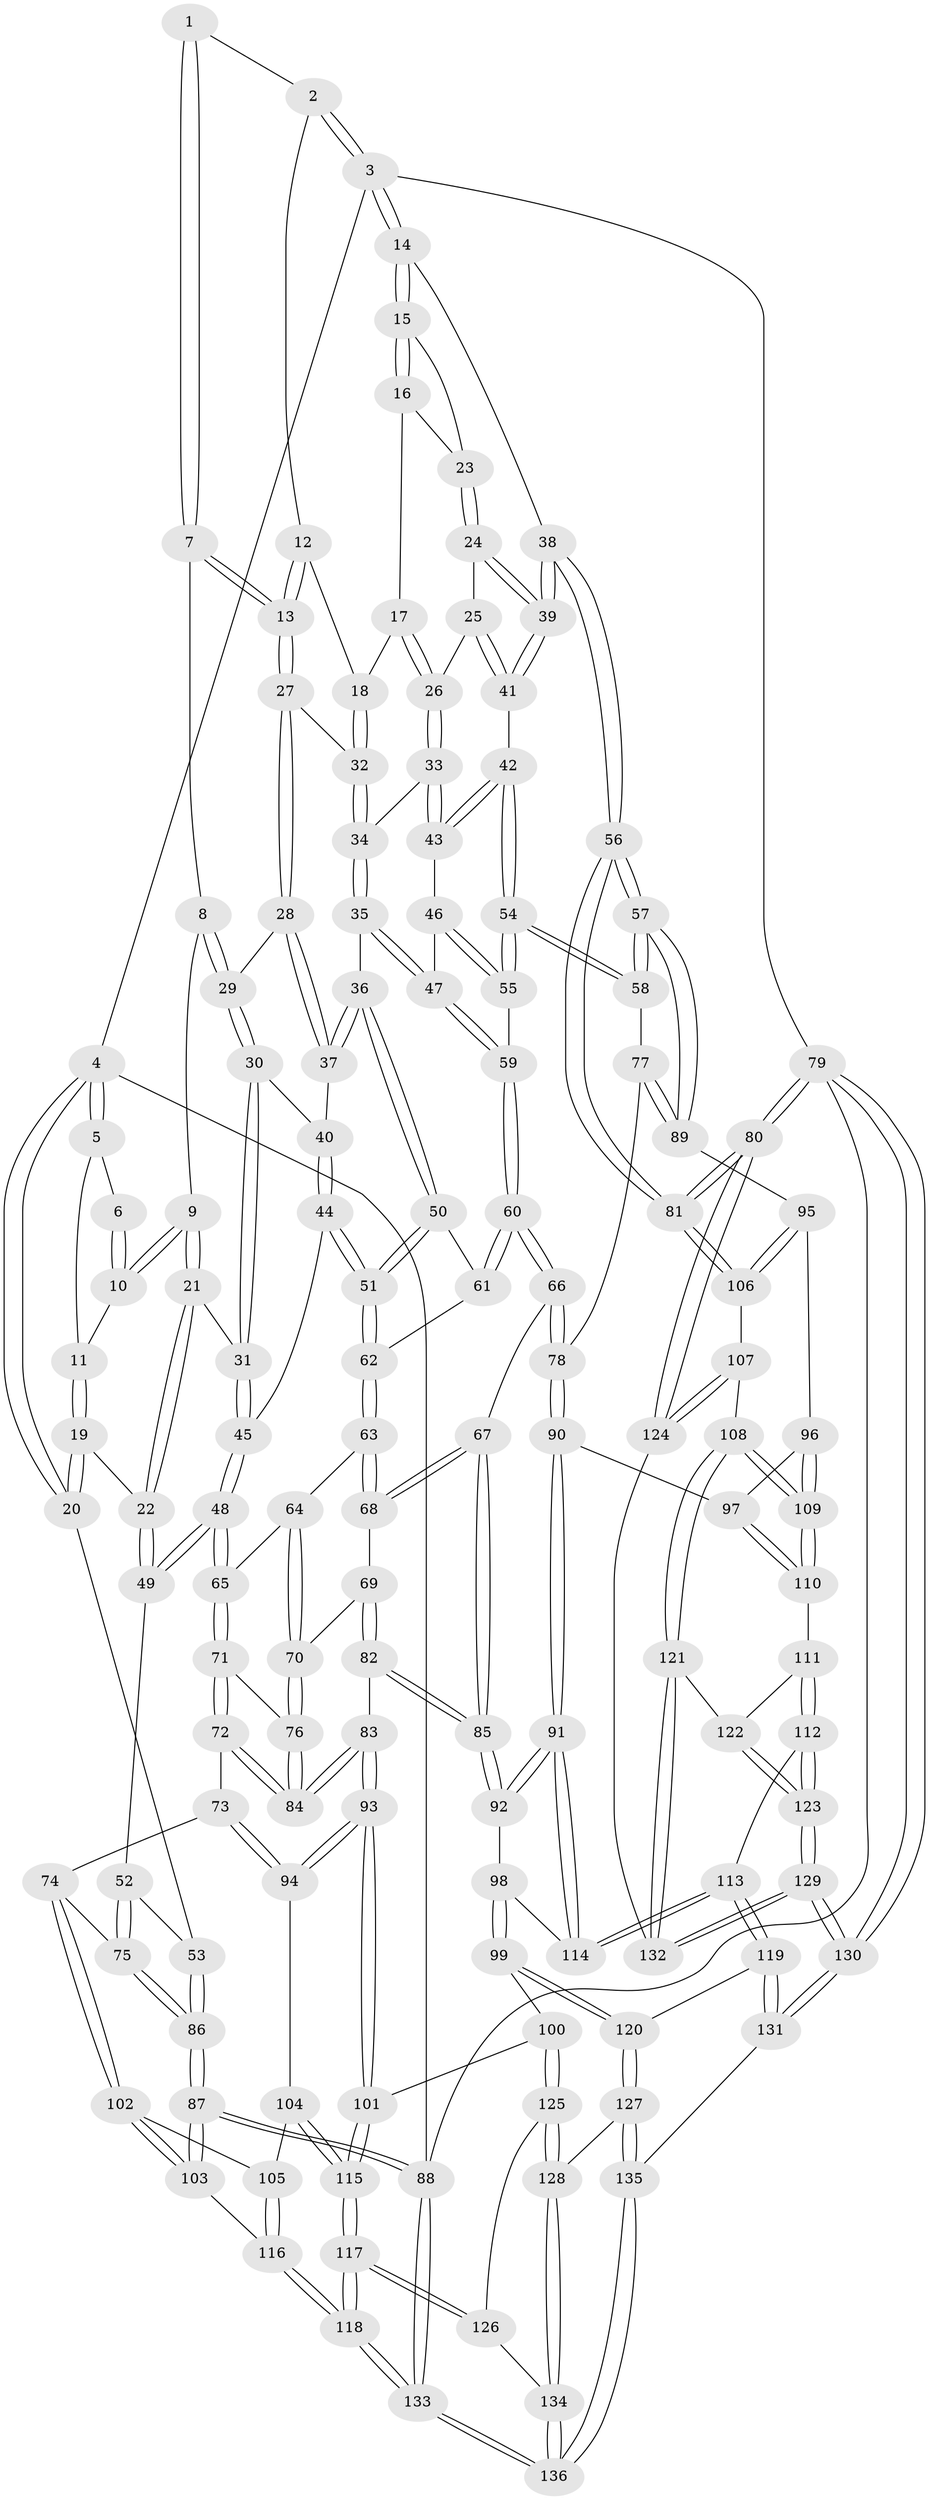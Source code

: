 // Generated by graph-tools (version 1.1) at 2025/16/03/09/25 04:16:49]
// undirected, 136 vertices, 337 edges
graph export_dot {
graph [start="1"]
  node [color=gray90,style=filled];
  1 [pos="+0.48329808768038185+0"];
  2 [pos="+0.7040537211502486+0"];
  3 [pos="+1+0"];
  4 [pos="+0+0"];
  5 [pos="+0.011871959892972876+0"];
  6 [pos="+0.44447719693505017+0"];
  7 [pos="+0.4245020538688561+0.10196788761034609"];
  8 [pos="+0.3227123606167243+0.13111324224413115"];
  9 [pos="+0.3128770223116355+0.129371977296798"];
  10 [pos="+0.3041478383604286+0.1234821410136284"];
  11 [pos="+0.27134142169993103+0.10746195512973734"];
  12 [pos="+0.7024824458430754+0"];
  13 [pos="+0.5166062948398334+0.15791078604505196"];
  14 [pos="+1+0"];
  15 [pos="+1+0.05800143808360414"];
  16 [pos="+0.8521320607739408+0.14227909204082342"];
  17 [pos="+0.8091309051781612+0.1456174568876282"];
  18 [pos="+0.7509066525543222+0.1218351703183936"];
  19 [pos="+0.09620428547228249+0.2278182100218336"];
  20 [pos="+0+0.07854271519307023"];
  21 [pos="+0.2654591512978526+0.2813923679641565"];
  22 [pos="+0.1649053496632683+0.3107574676664021"];
  23 [pos="+0.9235948817022536+0.22591119005156804"];
  24 [pos="+0.9139202113829199+0.25112887312764454"];
  25 [pos="+0.9032846802383779+0.2582270505922805"];
  26 [pos="+0.8515075830453142+0.24350908159133056"];
  27 [pos="+0.5248807612026578+0.17771112098813924"];
  28 [pos="+0.5245697109706968+0.2002958841279505"];
  29 [pos="+0.37702678074359186+0.2331747371112943"];
  30 [pos="+0.37851501362481194+0.27005266291054375"];
  31 [pos="+0.3305527899801476+0.31712506782891875"];
  32 [pos="+0.7378277115091031+0.14095499491961364"];
  33 [pos="+0.8041417283373025+0.30860124985535314"];
  34 [pos="+0.711745813076544+0.24629135730712817"];
  35 [pos="+0.6188271626585073+0.33012312148605305"];
  36 [pos="+0.5573403946024255+0.3099278286996021"];
  37 [pos="+0.5414496513138146+0.282203121610758"];
  38 [pos="+1+0.31729484351683546"];
  39 [pos="+1+0.3200068325686375"];
  40 [pos="+0.40991952813752336+0.28229806938822766"];
  41 [pos="+0.9005366044647145+0.3591801167981337"];
  42 [pos="+0.8907881379027748+0.36772669206445835"];
  43 [pos="+0.812258216938481+0.33178057839317204"];
  44 [pos="+0.4222637185584963+0.4199749195780422"];
  45 [pos="+0.34373307587274515+0.37622774990611124"];
  46 [pos="+0.7690467758549869+0.37605598479378055"];
  47 [pos="+0.643867812249962+0.3748784870981156"];
  48 [pos="+0.18464192446044203+0.46334598913408864"];
  49 [pos="+0.17233364591952405+0.45709691016824605"];
  50 [pos="+0.49959236078494296+0.37015292460093097"];
  51 [pos="+0.4248547905761825+0.42197995414079587"];
  52 [pos="+0.1634652547315536+0.4601238766911891"];
  53 [pos="+0+0.3905253568322161"];
  54 [pos="+0.8848705481312061+0.49900222315372045"];
  55 [pos="+0.7982607822372645+0.46623588242119174"];
  56 [pos="+1+0.62394912365708"];
  57 [pos="+1+0.6230659890230708"];
  58 [pos="+0.8945008738646503+0.5145470528157088"];
  59 [pos="+0.6554014435253607+0.492666212675872"];
  60 [pos="+0.6370281662043122+0.5364509319295334"];
  61 [pos="+0.5517888093537022+0.4752056049685702"];
  62 [pos="+0.4241843586041384+0.45974646101285077"];
  63 [pos="+0.41861458338546664+0.48861617525020545"];
  64 [pos="+0.20808219367870878+0.47544928941908415"];
  65 [pos="+0.1860115961790265+0.4650197369204896"];
  66 [pos="+0.6331760550876692+0.5602797084059368"];
  67 [pos="+0.5105800305997799+0.6070882683057038"];
  68 [pos="+0.4249010987491726+0.5355630366117324"];
  69 [pos="+0.3870108525063481+0.5581439797350481"];
  70 [pos="+0.3272415632840771+0.5771283888895773"];
  71 [pos="+0.207665233374351+0.6123801392958066"];
  72 [pos="+0.2036056420739786+0.638145963947459"];
  73 [pos="+0.17350667746210896+0.6645139963960884"];
  74 [pos="+0.11905480558676837+0.6928869545405846"];
  75 [pos="+0.04914092374159664+0.6103036366911259"];
  76 [pos="+0.3198961694883415+0.591441713411281"];
  77 [pos="+0.7818497221061363+0.6162525497284914"];
  78 [pos="+0.7157182338303191+0.6463395396421248"];
  79 [pos="+1+1"];
  80 [pos="+1+0.951012632823675"];
  81 [pos="+1+0.7924322229726958"];
  82 [pos="+0.37139015910855+0.6785872674782679"];
  83 [pos="+0.3142727981080033+0.6978517898675222"];
  84 [pos="+0.30780247463933397+0.6862926025001757"];
  85 [pos="+0.4894427965446654+0.684135739906653"];
  86 [pos="+0+0.5973046557590781"];
  87 [pos="+0+0.8213523051711014"];
  88 [pos="+0+1"];
  89 [pos="+0.9299691693946882+0.7168978738179916"];
  90 [pos="+0.716899918989381+0.7184432308092745"];
  91 [pos="+0.6857925002981745+0.7530887010855075"];
  92 [pos="+0.491440961403934+0.696654067348602"];
  93 [pos="+0.30405678570131833+0.7714031621798765"];
  94 [pos="+0.2760497928293973+0.7683356088193185"];
  95 [pos="+0.9157234341507934+0.7281248696560535"];
  96 [pos="+0.876816257557772+0.7494416034900199"];
  97 [pos="+0.772869167974682+0.7483823147122959"];
  98 [pos="+0.4793037295689152+0.7630514204198613"];
  99 [pos="+0.46063859510967864+0.817215479467852"];
  100 [pos="+0.38571226359103145+0.8358176043172829"];
  101 [pos="+0.31491837198219613+0.7897642813501945"];
  102 [pos="+0.11729919999267449+0.7075134897751219"];
  103 [pos="+0+0.8181318964803181"];
  104 [pos="+0.15640699582769535+0.7808922547155901"];
  105 [pos="+0.15284233442726197+0.7794800744748913"];
  106 [pos="+0.9275495430511084+0.8702169748346806"];
  107 [pos="+0.9104469400591867+0.8793996865375016"];
  108 [pos="+0.8730392088831791+0.8819454714241391"];
  109 [pos="+0.8679498328726835+0.8737607576241465"];
  110 [pos="+0.8019498540553429+0.8400836848996531"];
  111 [pos="+0.7945253430466543+0.8463984913691867"];
  112 [pos="+0.672413525773999+0.8571380717921024"];
  113 [pos="+0.6559260817404363+0.8465008810871524"];
  114 [pos="+0.6736466610909626+0.7810125564607086"];
  115 [pos="+0.21655115838988045+0.893025898582291"];
  116 [pos="+0.07923138732668678+0.8706530372451795"];
  117 [pos="+0.1925731955135234+1"];
  118 [pos="+0.17094399466313406+1"];
  119 [pos="+0.5914038239040754+0.8937843696021119"];
  120 [pos="+0.5195653943592801+0.8698506450417893"];
  121 [pos="+0.8665651539354285+0.8952739435900617"];
  122 [pos="+0.7651906062523948+0.8988610455486225"];
  123 [pos="+0.7415167730665904+0.9185722732860223"];
  124 [pos="+0.9496212316525756+0.9466271154609794"];
  125 [pos="+0.37151510545974925+0.8836321054147935"];
  126 [pos="+0.31393483326383803+0.929980310313646"];
  127 [pos="+0.4667417083177166+0.9720215762791078"];
  128 [pos="+0.38992877928918834+0.9322295756730195"];
  129 [pos="+0.8034201672643178+1"];
  130 [pos="+0.7841542273824459+1"];
  131 [pos="+0.6428190224225393+1"];
  132 [pos="+0.804363817416246+1"];
  133 [pos="+0.12293708233344909+1"];
  134 [pos="+0.3806670381762437+1"];
  135 [pos="+0.4852402019651946+1"];
  136 [pos="+0.38402013067073276+1"];
  1 -- 2;
  1 -- 7;
  1 -- 7;
  2 -- 3;
  2 -- 3;
  2 -- 12;
  3 -- 4;
  3 -- 14;
  3 -- 14;
  3 -- 79;
  4 -- 5;
  4 -- 5;
  4 -- 20;
  4 -- 20;
  4 -- 88;
  5 -- 6;
  5 -- 11;
  6 -- 10;
  6 -- 10;
  7 -- 8;
  7 -- 13;
  7 -- 13;
  8 -- 9;
  8 -- 29;
  8 -- 29;
  9 -- 10;
  9 -- 10;
  9 -- 21;
  9 -- 21;
  10 -- 11;
  11 -- 19;
  11 -- 19;
  12 -- 13;
  12 -- 13;
  12 -- 18;
  13 -- 27;
  13 -- 27;
  14 -- 15;
  14 -- 15;
  14 -- 38;
  15 -- 16;
  15 -- 16;
  15 -- 23;
  16 -- 17;
  16 -- 23;
  17 -- 18;
  17 -- 26;
  17 -- 26;
  18 -- 32;
  18 -- 32;
  19 -- 20;
  19 -- 20;
  19 -- 22;
  20 -- 53;
  21 -- 22;
  21 -- 22;
  21 -- 31;
  22 -- 49;
  22 -- 49;
  23 -- 24;
  23 -- 24;
  24 -- 25;
  24 -- 39;
  24 -- 39;
  25 -- 26;
  25 -- 41;
  25 -- 41;
  26 -- 33;
  26 -- 33;
  27 -- 28;
  27 -- 28;
  27 -- 32;
  28 -- 29;
  28 -- 37;
  28 -- 37;
  29 -- 30;
  29 -- 30;
  30 -- 31;
  30 -- 31;
  30 -- 40;
  31 -- 45;
  31 -- 45;
  32 -- 34;
  32 -- 34;
  33 -- 34;
  33 -- 43;
  33 -- 43;
  34 -- 35;
  34 -- 35;
  35 -- 36;
  35 -- 47;
  35 -- 47;
  36 -- 37;
  36 -- 37;
  36 -- 50;
  36 -- 50;
  37 -- 40;
  38 -- 39;
  38 -- 39;
  38 -- 56;
  38 -- 56;
  39 -- 41;
  39 -- 41;
  40 -- 44;
  40 -- 44;
  41 -- 42;
  42 -- 43;
  42 -- 43;
  42 -- 54;
  42 -- 54;
  43 -- 46;
  44 -- 45;
  44 -- 51;
  44 -- 51;
  45 -- 48;
  45 -- 48;
  46 -- 47;
  46 -- 55;
  46 -- 55;
  47 -- 59;
  47 -- 59;
  48 -- 49;
  48 -- 49;
  48 -- 65;
  48 -- 65;
  49 -- 52;
  50 -- 51;
  50 -- 51;
  50 -- 61;
  51 -- 62;
  51 -- 62;
  52 -- 53;
  52 -- 75;
  52 -- 75;
  53 -- 86;
  53 -- 86;
  54 -- 55;
  54 -- 55;
  54 -- 58;
  54 -- 58;
  55 -- 59;
  56 -- 57;
  56 -- 57;
  56 -- 81;
  56 -- 81;
  57 -- 58;
  57 -- 58;
  57 -- 89;
  57 -- 89;
  58 -- 77;
  59 -- 60;
  59 -- 60;
  60 -- 61;
  60 -- 61;
  60 -- 66;
  60 -- 66;
  61 -- 62;
  62 -- 63;
  62 -- 63;
  63 -- 64;
  63 -- 68;
  63 -- 68;
  64 -- 65;
  64 -- 70;
  64 -- 70;
  65 -- 71;
  65 -- 71;
  66 -- 67;
  66 -- 78;
  66 -- 78;
  67 -- 68;
  67 -- 68;
  67 -- 85;
  67 -- 85;
  68 -- 69;
  69 -- 70;
  69 -- 82;
  69 -- 82;
  70 -- 76;
  70 -- 76;
  71 -- 72;
  71 -- 72;
  71 -- 76;
  72 -- 73;
  72 -- 84;
  72 -- 84;
  73 -- 74;
  73 -- 94;
  73 -- 94;
  74 -- 75;
  74 -- 102;
  74 -- 102;
  75 -- 86;
  75 -- 86;
  76 -- 84;
  76 -- 84;
  77 -- 78;
  77 -- 89;
  77 -- 89;
  78 -- 90;
  78 -- 90;
  79 -- 80;
  79 -- 80;
  79 -- 130;
  79 -- 130;
  79 -- 88;
  80 -- 81;
  80 -- 81;
  80 -- 124;
  80 -- 124;
  81 -- 106;
  81 -- 106;
  82 -- 83;
  82 -- 85;
  82 -- 85;
  83 -- 84;
  83 -- 84;
  83 -- 93;
  83 -- 93;
  85 -- 92;
  85 -- 92;
  86 -- 87;
  86 -- 87;
  87 -- 88;
  87 -- 88;
  87 -- 103;
  87 -- 103;
  88 -- 133;
  88 -- 133;
  89 -- 95;
  90 -- 91;
  90 -- 91;
  90 -- 97;
  91 -- 92;
  91 -- 92;
  91 -- 114;
  91 -- 114;
  92 -- 98;
  93 -- 94;
  93 -- 94;
  93 -- 101;
  93 -- 101;
  94 -- 104;
  95 -- 96;
  95 -- 106;
  95 -- 106;
  96 -- 97;
  96 -- 109;
  96 -- 109;
  97 -- 110;
  97 -- 110;
  98 -- 99;
  98 -- 99;
  98 -- 114;
  99 -- 100;
  99 -- 120;
  99 -- 120;
  100 -- 101;
  100 -- 125;
  100 -- 125;
  101 -- 115;
  101 -- 115;
  102 -- 103;
  102 -- 103;
  102 -- 105;
  103 -- 116;
  104 -- 105;
  104 -- 115;
  104 -- 115;
  105 -- 116;
  105 -- 116;
  106 -- 107;
  107 -- 108;
  107 -- 124;
  107 -- 124;
  108 -- 109;
  108 -- 109;
  108 -- 121;
  108 -- 121;
  109 -- 110;
  109 -- 110;
  110 -- 111;
  111 -- 112;
  111 -- 112;
  111 -- 122;
  112 -- 113;
  112 -- 123;
  112 -- 123;
  113 -- 114;
  113 -- 114;
  113 -- 119;
  113 -- 119;
  115 -- 117;
  115 -- 117;
  116 -- 118;
  116 -- 118;
  117 -- 118;
  117 -- 118;
  117 -- 126;
  117 -- 126;
  118 -- 133;
  118 -- 133;
  119 -- 120;
  119 -- 131;
  119 -- 131;
  120 -- 127;
  120 -- 127;
  121 -- 122;
  121 -- 132;
  121 -- 132;
  122 -- 123;
  122 -- 123;
  123 -- 129;
  123 -- 129;
  124 -- 132;
  125 -- 126;
  125 -- 128;
  125 -- 128;
  126 -- 134;
  127 -- 128;
  127 -- 135;
  127 -- 135;
  128 -- 134;
  128 -- 134;
  129 -- 130;
  129 -- 130;
  129 -- 132;
  129 -- 132;
  130 -- 131;
  130 -- 131;
  131 -- 135;
  133 -- 136;
  133 -- 136;
  134 -- 136;
  134 -- 136;
  135 -- 136;
  135 -- 136;
}

